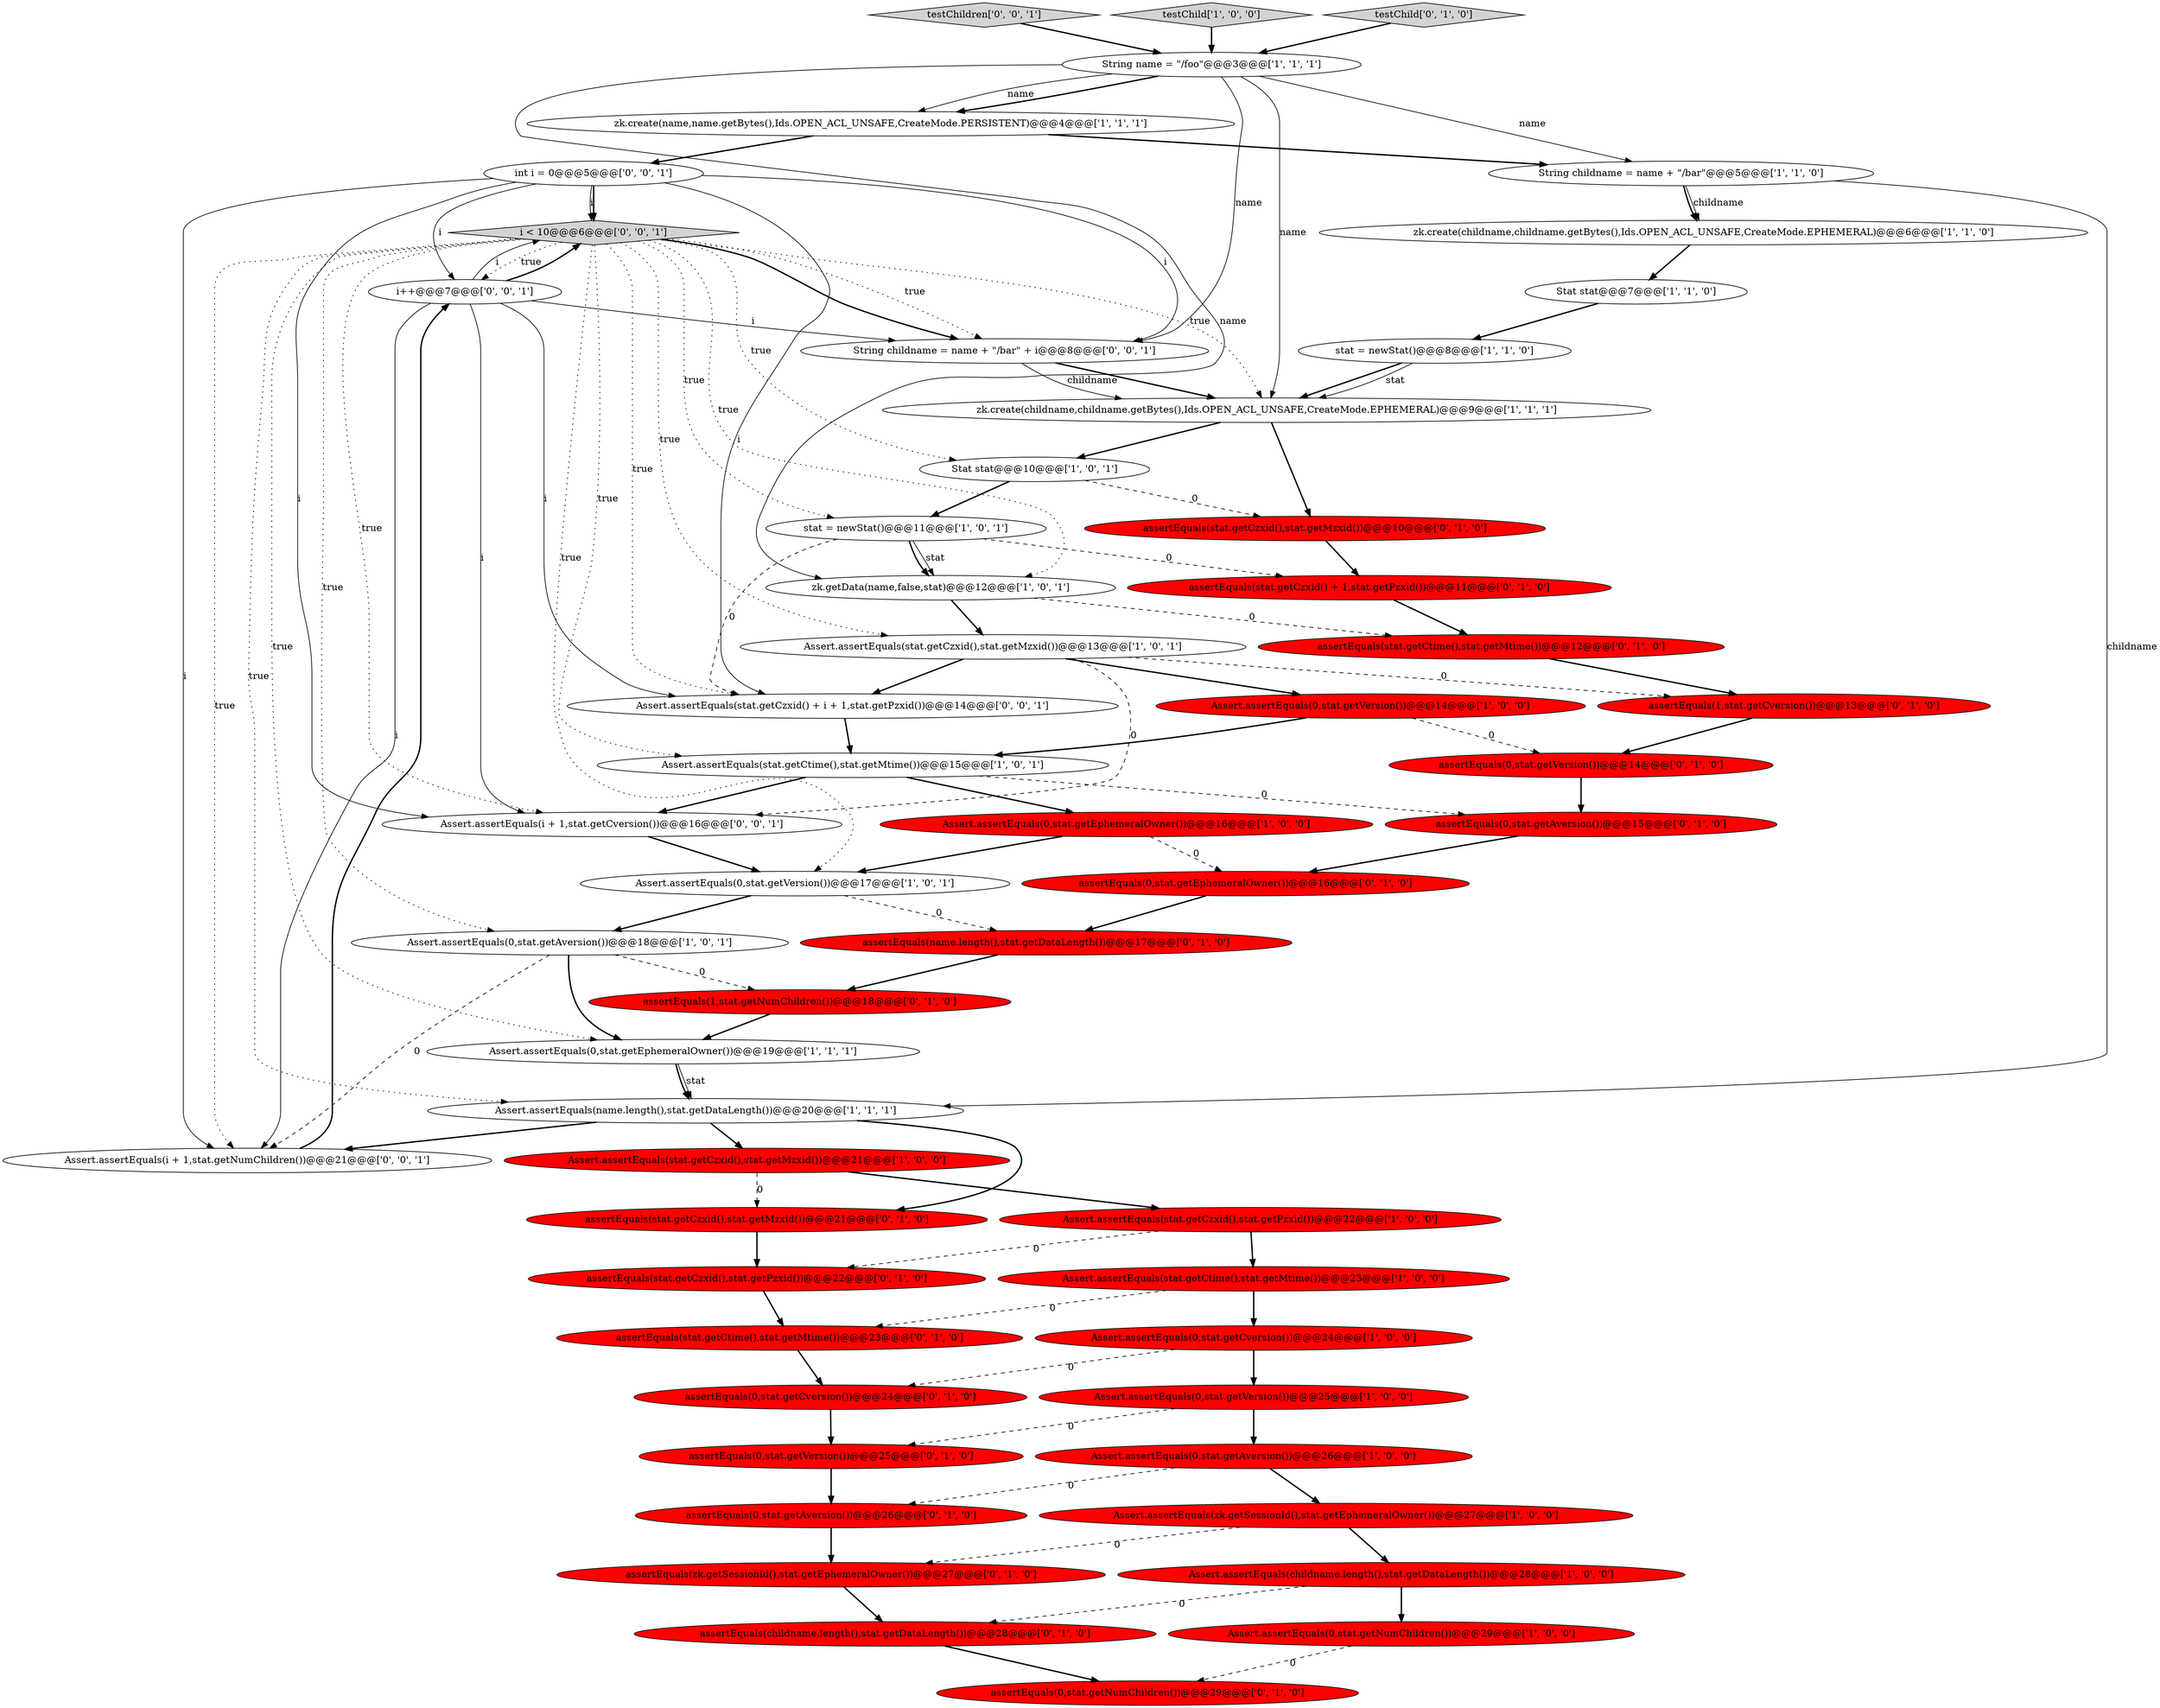 digraph {
15 [style = filled, label = "String name = \"/foo\"@@@3@@@['1', '1', '1']", fillcolor = white, shape = ellipse image = "AAA0AAABBB1BBB"];
32 [style = filled, label = "assertEquals(stat.getCzxid(),stat.getPzxid())@@@22@@@['0', '1', '0']", fillcolor = red, shape = ellipse image = "AAA1AAABBB2BBB"];
6 [style = filled, label = "stat = newStat()@@@8@@@['1', '1', '0']", fillcolor = white, shape = ellipse image = "AAA0AAABBB1BBB"];
41 [style = filled, label = "assertEquals(0,stat.getAversion())@@@15@@@['0', '1', '0']", fillcolor = red, shape = ellipse image = "AAA1AAABBB2BBB"];
46 [style = filled, label = "assertEquals(0,stat.getEphemeralOwner())@@@16@@@['0', '1', '0']", fillcolor = red, shape = ellipse image = "AAA1AAABBB2BBB"];
38 [style = filled, label = "assertEquals(1,stat.getCversion())@@@13@@@['0', '1', '0']", fillcolor = red, shape = ellipse image = "AAA1AAABBB2BBB"];
49 [style = filled, label = "i < 10@@@6@@@['0', '0', '1']", fillcolor = lightgray, shape = diamond image = "AAA0AAABBB3BBB"];
45 [style = filled, label = "assertEquals(0,stat.getNumChildren())@@@29@@@['0', '1', '0']", fillcolor = red, shape = ellipse image = "AAA1AAABBB2BBB"];
18 [style = filled, label = "zk.create(name,name.getBytes(),Ids.OPEN_ACL_UNSAFE,CreateMode.PERSISTENT)@@@4@@@['1', '1', '1']", fillcolor = white, shape = ellipse image = "AAA0AAABBB1BBB"];
30 [style = filled, label = "assertEquals(stat.getCtime(),stat.getMtime())@@@12@@@['0', '1', '0']", fillcolor = red, shape = ellipse image = "AAA1AAABBB2BBB"];
48 [style = filled, label = "i++@@@7@@@['0', '0', '1']", fillcolor = white, shape = ellipse image = "AAA0AAABBB3BBB"];
13 [style = filled, label = "Assert.assertEquals(stat.getCzxid(),stat.getPzxid())@@@22@@@['1', '0', '0']", fillcolor = red, shape = ellipse image = "AAA1AAABBB1BBB"];
14 [style = filled, label = "zk.create(childname,childname.getBytes(),Ids.OPEN_ACL_UNSAFE,CreateMode.EPHEMERAL)@@@9@@@['1', '1', '1']", fillcolor = white, shape = ellipse image = "AAA0AAABBB1BBB"];
0 [style = filled, label = "Assert.assertEquals(stat.getCzxid(),stat.getMzxid())@@@13@@@['1', '0', '1']", fillcolor = white, shape = ellipse image = "AAA0AAABBB1BBB"];
36 [style = filled, label = "assertEquals(zk.getSessionId(),stat.getEphemeralOwner())@@@27@@@['0', '1', '0']", fillcolor = red, shape = ellipse image = "AAA1AAABBB2BBB"];
42 [style = filled, label = "assertEquals(0,stat.getVersion())@@@25@@@['0', '1', '0']", fillcolor = red, shape = ellipse image = "AAA1AAABBB2BBB"];
19 [style = filled, label = "zk.getData(name,false,stat)@@@12@@@['1', '0', '1']", fillcolor = white, shape = ellipse image = "AAA0AAABBB1BBB"];
23 [style = filled, label = "Assert.assertEquals(0,stat.getAversion())@@@18@@@['1', '0', '1']", fillcolor = white, shape = ellipse image = "AAA0AAABBB1BBB"];
25 [style = filled, label = "Assert.assertEquals(0,stat.getEphemeralOwner())@@@19@@@['1', '1', '1']", fillcolor = white, shape = ellipse image = "AAA0AAABBB1BBB"];
26 [style = filled, label = "Assert.assertEquals(name.length(),stat.getDataLength())@@@20@@@['1', '1', '1']", fillcolor = white, shape = ellipse image = "AAA0AAABBB1BBB"];
53 [style = filled, label = "Assert.assertEquals(i + 1,stat.getCversion())@@@16@@@['0', '0', '1']", fillcolor = white, shape = ellipse image = "AAA0AAABBB3BBB"];
50 [style = filled, label = "int i = 0@@@5@@@['0', '0', '1']", fillcolor = white, shape = ellipse image = "AAA0AAABBB3BBB"];
43 [style = filled, label = "assertEquals(name.length(),stat.getDataLength())@@@17@@@['0', '1', '0']", fillcolor = red, shape = ellipse image = "AAA1AAABBB2BBB"];
37 [style = filled, label = "assertEquals(0,stat.getVersion())@@@14@@@['0', '1', '0']", fillcolor = red, shape = ellipse image = "AAA1AAABBB2BBB"];
5 [style = filled, label = "zk.create(childname,childname.getBytes(),Ids.OPEN_ACL_UNSAFE,CreateMode.EPHEMERAL)@@@6@@@['1', '1', '0']", fillcolor = white, shape = ellipse image = "AAA0AAABBB1BBB"];
28 [style = filled, label = "assertEquals(1,stat.getNumChildren())@@@18@@@['0', '1', '0']", fillcolor = red, shape = ellipse image = "AAA1AAABBB2BBB"];
29 [style = filled, label = "assertEquals(childname.length(),stat.getDataLength())@@@28@@@['0', '1', '0']", fillcolor = red, shape = ellipse image = "AAA1AAABBB2BBB"];
17 [style = filled, label = "Assert.assertEquals(zk.getSessionId(),stat.getEphemeralOwner())@@@27@@@['1', '0', '0']", fillcolor = red, shape = ellipse image = "AAA1AAABBB1BBB"];
7 [style = filled, label = "Assert.assertEquals(0,stat.getNumChildren())@@@29@@@['1', '0', '0']", fillcolor = red, shape = ellipse image = "AAA1AAABBB1BBB"];
35 [style = filled, label = "assertEquals(0,stat.getAversion())@@@26@@@['0', '1', '0']", fillcolor = red, shape = ellipse image = "AAA1AAABBB2BBB"];
10 [style = filled, label = "Assert.assertEquals(0,stat.getVersion())@@@25@@@['1', '0', '0']", fillcolor = red, shape = ellipse image = "AAA1AAABBB1BBB"];
1 [style = filled, label = "Assert.assertEquals(0,stat.getEphemeralOwner())@@@16@@@['1', '0', '0']", fillcolor = red, shape = ellipse image = "AAA1AAABBB1BBB"];
20 [style = filled, label = "Assert.assertEquals(0,stat.getVersion())@@@14@@@['1', '0', '0']", fillcolor = red, shape = ellipse image = "AAA1AAABBB1BBB"];
31 [style = filled, label = "assertEquals(0,stat.getCversion())@@@24@@@['0', '1', '0']", fillcolor = red, shape = ellipse image = "AAA1AAABBB2BBB"];
4 [style = filled, label = "Assert.assertEquals(stat.getCtime(),stat.getMtime())@@@23@@@['1', '0', '0']", fillcolor = red, shape = ellipse image = "AAA1AAABBB1BBB"];
44 [style = filled, label = "assertEquals(stat.getCzxid(),stat.getMzxid())@@@10@@@['0', '1', '0']", fillcolor = red, shape = ellipse image = "AAA1AAABBB2BBB"];
47 [style = filled, label = "testChildren['0', '0', '1']", fillcolor = lightgray, shape = diamond image = "AAA0AAABBB3BBB"];
24 [style = filled, label = "Assert.assertEquals(0,stat.getCversion())@@@24@@@['1', '0', '0']", fillcolor = red, shape = ellipse image = "AAA1AAABBB1BBB"];
8 [style = filled, label = "Assert.assertEquals(stat.getCtime(),stat.getMtime())@@@15@@@['1', '0', '1']", fillcolor = white, shape = ellipse image = "AAA0AAABBB1BBB"];
11 [style = filled, label = "testChild['1', '0', '0']", fillcolor = lightgray, shape = diamond image = "AAA0AAABBB1BBB"];
3 [style = filled, label = "Assert.assertEquals(0,stat.getVersion())@@@17@@@['1', '0', '1']", fillcolor = white, shape = ellipse image = "AAA0AAABBB1BBB"];
16 [style = filled, label = "stat = newStat()@@@11@@@['1', '0', '1']", fillcolor = white, shape = ellipse image = "AAA0AAABBB1BBB"];
34 [style = filled, label = "assertEquals(stat.getCzxid(),stat.getMzxid())@@@21@@@['0', '1', '0']", fillcolor = red, shape = ellipse image = "AAA1AAABBB2BBB"];
27 [style = filled, label = "String childname = name + \"/bar\"@@@5@@@['1', '1', '0']", fillcolor = white, shape = ellipse image = "AAA0AAABBB1BBB"];
9 [style = filled, label = "Stat stat@@@7@@@['1', '1', '0']", fillcolor = white, shape = ellipse image = "AAA0AAABBB1BBB"];
21 [style = filled, label = "Assert.assertEquals(0,stat.getAversion())@@@26@@@['1', '0', '0']", fillcolor = red, shape = ellipse image = "AAA1AAABBB1BBB"];
40 [style = filled, label = "testChild['0', '1', '0']", fillcolor = lightgray, shape = diamond image = "AAA0AAABBB2BBB"];
51 [style = filled, label = "Assert.assertEquals(stat.getCzxid() + i + 1,stat.getPzxid())@@@14@@@['0', '0', '1']", fillcolor = white, shape = ellipse image = "AAA0AAABBB3BBB"];
2 [style = filled, label = "Assert.assertEquals(childname.length(),stat.getDataLength())@@@28@@@['1', '0', '0']", fillcolor = red, shape = ellipse image = "AAA1AAABBB1BBB"];
52 [style = filled, label = "String childname = name + \"/bar\" + i@@@8@@@['0', '0', '1']", fillcolor = white, shape = ellipse image = "AAA0AAABBB3BBB"];
54 [style = filled, label = "Assert.assertEquals(i + 1,stat.getNumChildren())@@@21@@@['0', '0', '1']", fillcolor = white, shape = ellipse image = "AAA0AAABBB3BBB"];
22 [style = filled, label = "Assert.assertEquals(stat.getCzxid(),stat.getMzxid())@@@21@@@['1', '0', '0']", fillcolor = red, shape = ellipse image = "AAA1AAABBB1BBB"];
39 [style = filled, label = "assertEquals(stat.getCtime(),stat.getMtime())@@@23@@@['0', '1', '0']", fillcolor = red, shape = ellipse image = "AAA1AAABBB2BBB"];
33 [style = filled, label = "assertEquals(stat.getCzxid() + 1,stat.getPzxid())@@@11@@@['0', '1', '0']", fillcolor = red, shape = ellipse image = "AAA1AAABBB2BBB"];
12 [style = filled, label = "Stat stat@@@10@@@['1', '0', '1']", fillcolor = white, shape = ellipse image = "AAA0AAABBB1BBB"];
48->54 [style = solid, label="i"];
50->48 [style = solid, label="i"];
5->9 [style = bold, label=""];
36->29 [style = bold, label=""];
26->34 [style = bold, label=""];
23->28 [style = dashed, label="0"];
40->15 [style = bold, label=""];
4->39 [style = dashed, label="0"];
48->53 [style = solid, label="i"];
22->34 [style = dashed, label="0"];
20->37 [style = dashed, label="0"];
0->38 [style = dashed, label="0"];
26->22 [style = bold, label=""];
15->18 [style = solid, label="name"];
9->6 [style = bold, label=""];
29->45 [style = bold, label=""];
8->1 [style = bold, label=""];
16->19 [style = solid, label="stat"];
52->14 [style = bold, label=""];
19->30 [style = dashed, label="0"];
39->31 [style = bold, label=""];
12->44 [style = dashed, label="0"];
28->25 [style = bold, label=""];
34->32 [style = bold, label=""];
16->33 [style = dashed, label="0"];
27->5 [style = bold, label=""];
17->36 [style = dashed, label="0"];
8->53 [style = bold, label=""];
22->13 [style = bold, label=""];
49->48 [style = dotted, label="true"];
24->10 [style = bold, label=""];
23->25 [style = bold, label=""];
48->49 [style = bold, label=""];
49->54 [style = dotted, label="true"];
27->26 [style = solid, label="childname"];
49->53 [style = dotted, label="true"];
10->21 [style = bold, label=""];
50->54 [style = solid, label="i"];
16->19 [style = bold, label=""];
52->14 [style = solid, label="childname"];
50->49 [style = bold, label=""];
13->32 [style = dashed, label="0"];
18->50 [style = bold, label=""];
49->51 [style = dotted, label="true"];
16->51 [style = dashed, label="0"];
3->23 [style = bold, label=""];
20->8 [style = bold, label=""];
17->2 [style = bold, label=""];
38->37 [style = bold, label=""];
15->27 [style = solid, label="name"];
1->46 [style = dashed, label="0"];
25->26 [style = bold, label=""];
33->30 [style = bold, label=""];
0->20 [style = bold, label=""];
41->46 [style = bold, label=""];
49->14 [style = dotted, label="true"];
46->43 [style = bold, label=""];
50->49 [style = solid, label="i"];
49->8 [style = dotted, label="true"];
4->24 [style = bold, label=""];
37->41 [style = bold, label=""];
1->3 [style = bold, label=""];
44->33 [style = bold, label=""];
49->19 [style = dotted, label="true"];
8->41 [style = dashed, label="0"];
49->23 [style = dotted, label="true"];
15->52 [style = solid, label="name"];
19->0 [style = bold, label=""];
48->49 [style = solid, label="i"];
31->42 [style = bold, label=""];
49->52 [style = dotted, label="true"];
26->54 [style = bold, label=""];
7->45 [style = dashed, label="0"];
2->29 [style = dashed, label="0"];
25->26 [style = solid, label="stat"];
49->26 [style = dotted, label="true"];
32->39 [style = bold, label=""];
21->35 [style = dashed, label="0"];
50->51 [style = solid, label="i"];
51->8 [style = bold, label=""];
27->5 [style = solid, label="childname"];
49->16 [style = dotted, label="true"];
30->38 [style = bold, label=""];
50->52 [style = solid, label="i"];
47->15 [style = bold, label=""];
15->14 [style = solid, label="name"];
53->3 [style = bold, label=""];
49->12 [style = dotted, label="true"];
0->53 [style = dashed, label="0"];
54->48 [style = bold, label=""];
12->16 [style = bold, label=""];
10->42 [style = dashed, label="0"];
14->44 [style = bold, label=""];
15->18 [style = bold, label=""];
49->25 [style = dotted, label="true"];
11->15 [style = bold, label=""];
48->52 [style = solid, label="i"];
43->28 [style = bold, label=""];
42->35 [style = bold, label=""];
6->14 [style = bold, label=""];
23->54 [style = dashed, label="0"];
15->19 [style = solid, label="name"];
49->52 [style = bold, label=""];
18->27 [style = bold, label=""];
3->43 [style = dashed, label="0"];
14->12 [style = bold, label=""];
0->51 [style = bold, label=""];
24->31 [style = dashed, label="0"];
50->53 [style = solid, label="i"];
6->14 [style = solid, label="stat"];
2->7 [style = bold, label=""];
35->36 [style = bold, label=""];
49->0 [style = dotted, label="true"];
21->17 [style = bold, label=""];
49->3 [style = dotted, label="true"];
48->51 [style = solid, label="i"];
13->4 [style = bold, label=""];
}

